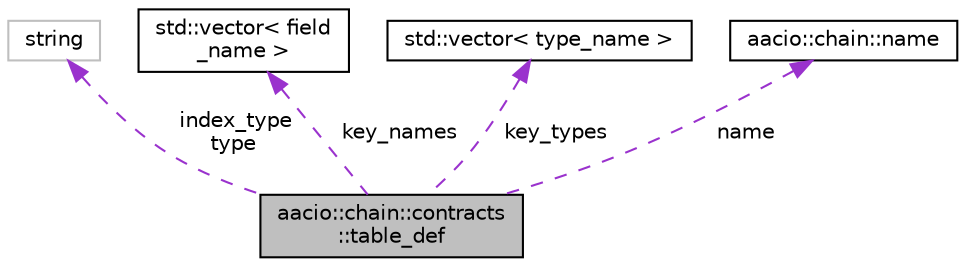 digraph "aacio::chain::contracts::table_def"
{
  edge [fontname="Helvetica",fontsize="10",labelfontname="Helvetica",labelfontsize="10"];
  node [fontname="Helvetica",fontsize="10",shape=record];
  Node1 [label="aacio::chain::contracts\l::table_def",height=0.2,width=0.4,color="black", fillcolor="grey75", style="filled", fontcolor="black"];
  Node2 -> Node1 [dir="back",color="darkorchid3",fontsize="10",style="dashed",label=" index_type\ntype" ];
  Node2 [label="string",height=0.2,width=0.4,color="grey75", fillcolor="white", style="filled"];
  Node3 -> Node1 [dir="back",color="darkorchid3",fontsize="10",style="dashed",label=" key_names" ];
  Node3 [label="std::vector\< field\l_name \>",height=0.2,width=0.4,color="black", fillcolor="white", style="filled",URL="$classstd_1_1vector.html"];
  Node4 -> Node1 [dir="back",color="darkorchid3",fontsize="10",style="dashed",label=" key_types" ];
  Node4 [label="std::vector\< type_name \>",height=0.2,width=0.4,color="black", fillcolor="white", style="filled",URL="$classstd_1_1vector.html"];
  Node5 -> Node1 [dir="back",color="darkorchid3",fontsize="10",style="dashed",label=" name" ];
  Node5 [label="aacio::chain::name",height=0.2,width=0.4,color="black", fillcolor="white", style="filled",URL="$structaacio_1_1chain_1_1name.html"];
}
